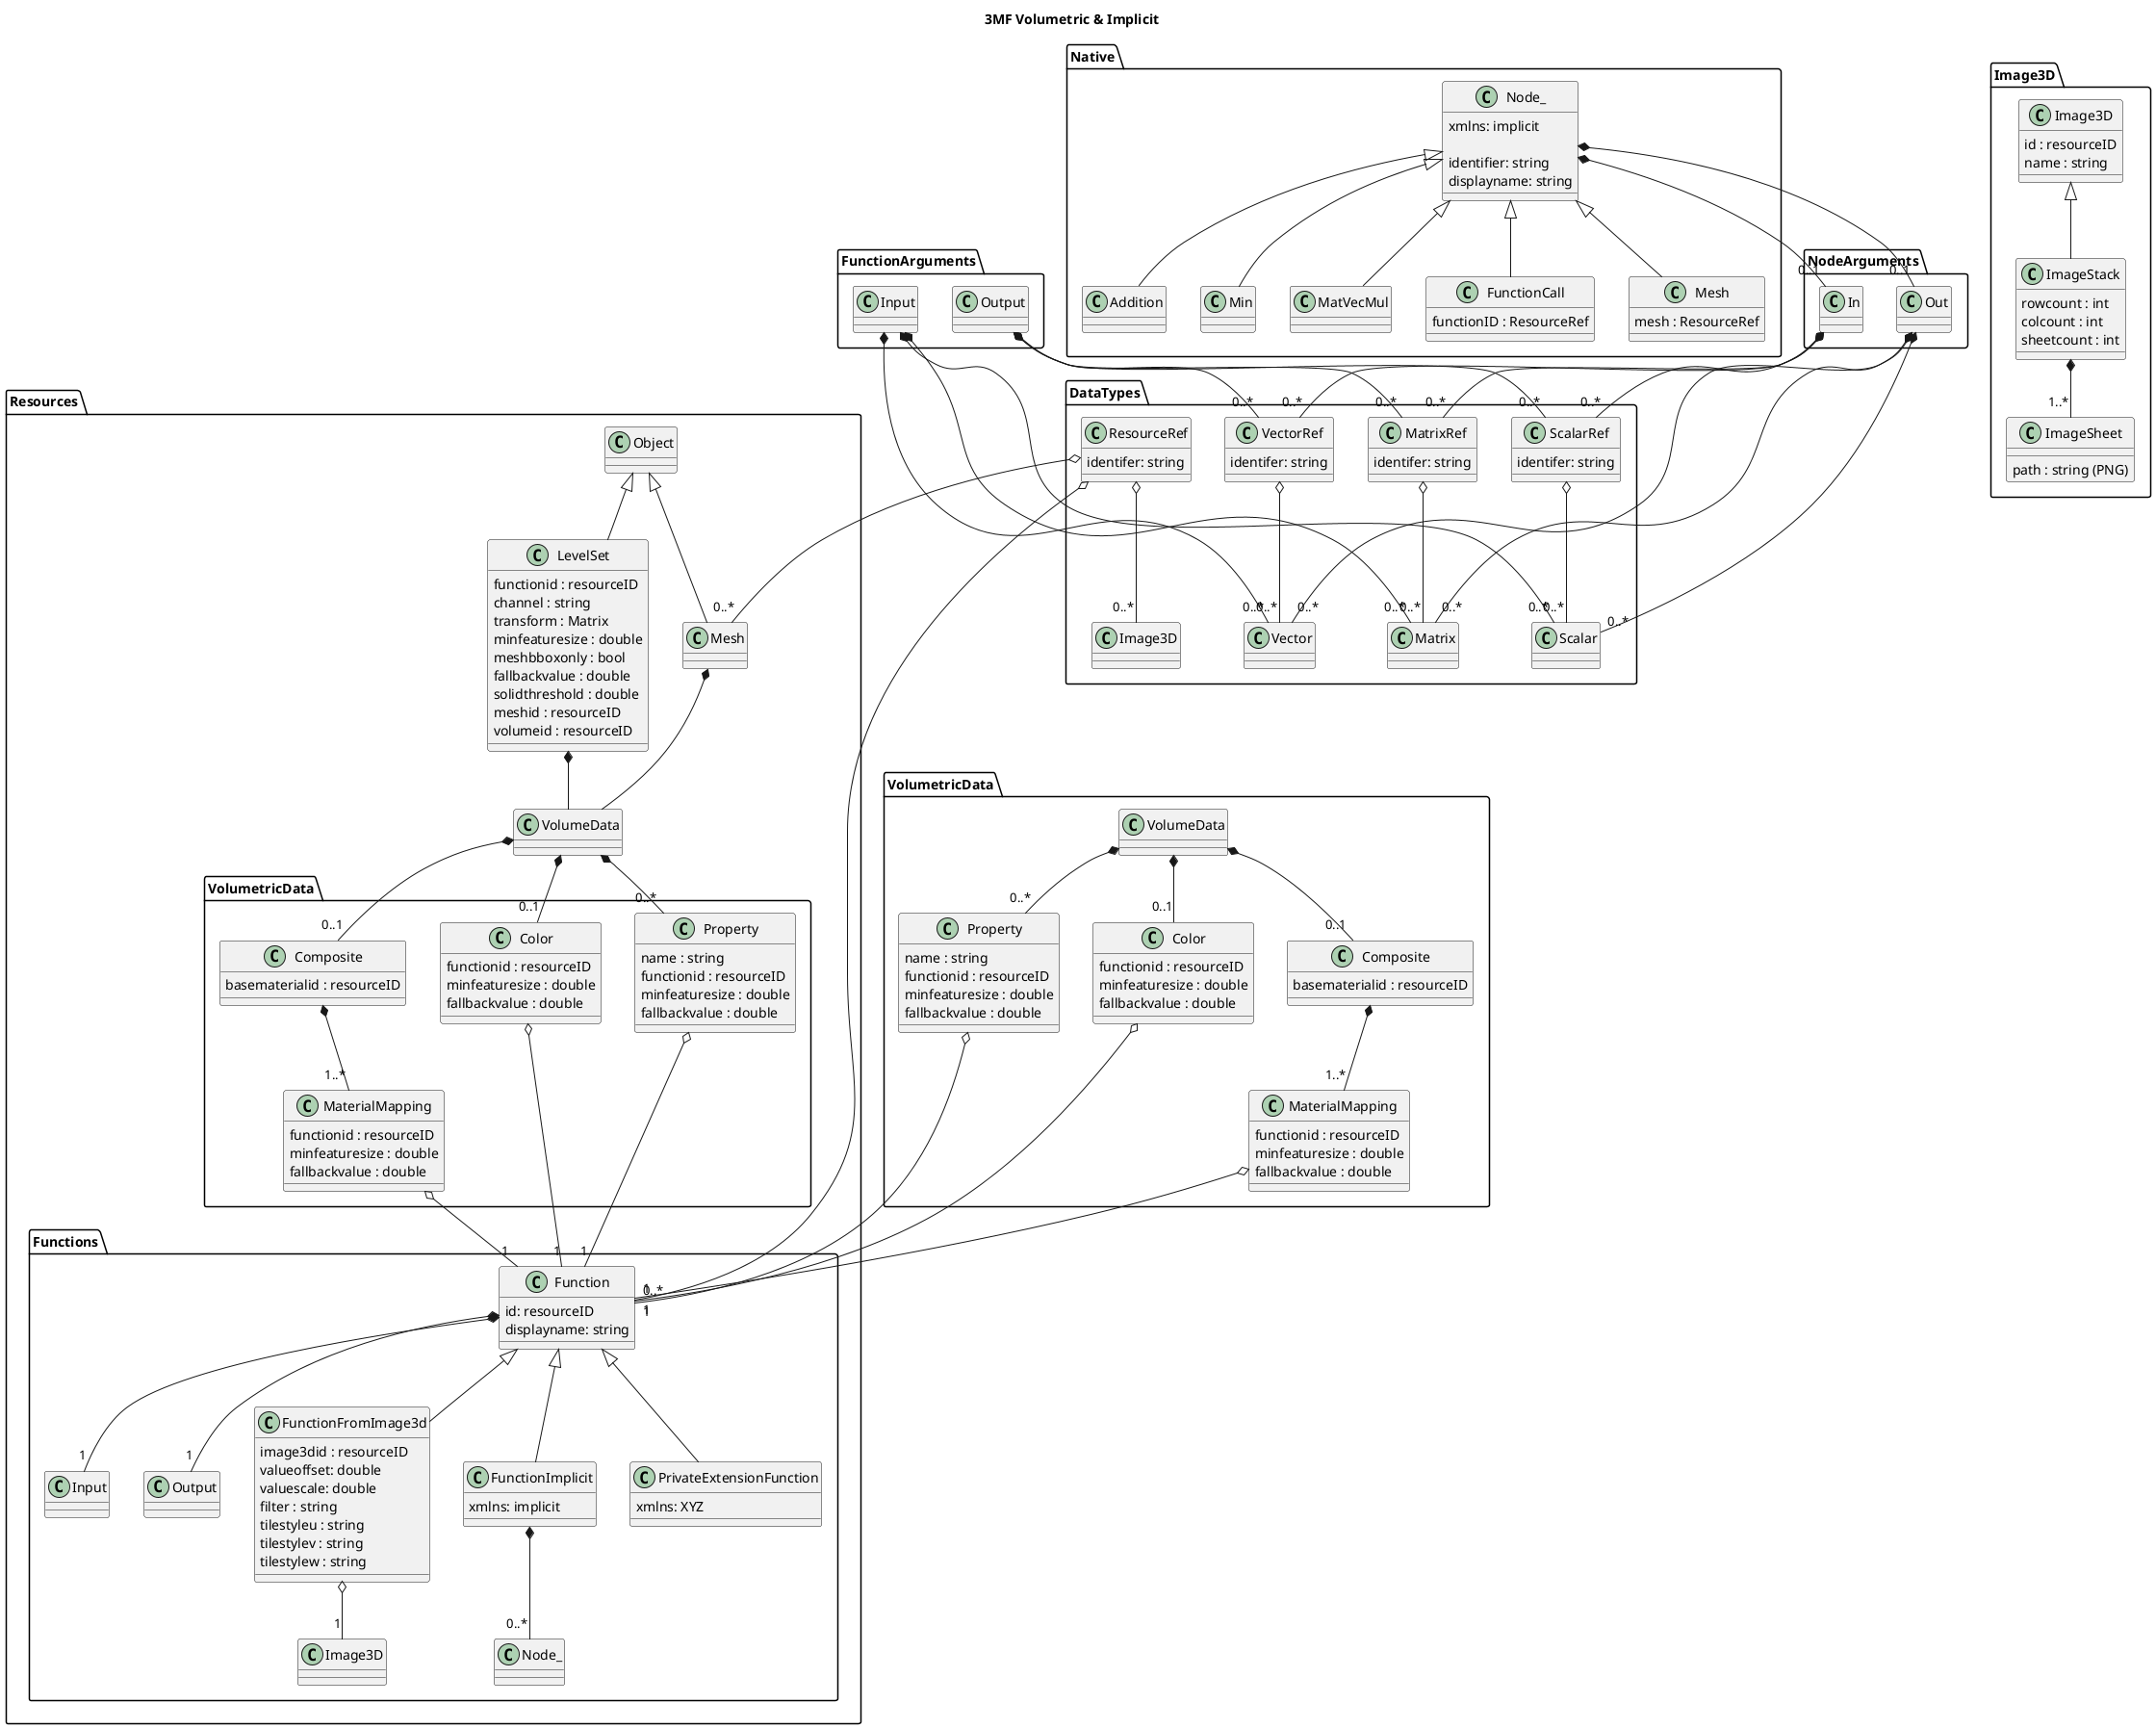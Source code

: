 @startuml name
title 3MF Volumetric & Implicit
'left to right direction
top to bottom direction

package Resources
{
    Class Object
    Class Mesh extends Object

    Class LevelSet extends Object
    {
        functionid : resourceID
        channel : string
        transform : Matrix
        minfeaturesize : double
        meshbboxonly : bool
        fallbackvalue : double
        solidthreshold : double
        meshid : resourceID
        volumeid : resourceID
    }
    Class VolumeData
    Mesh *-- VolumeData
    LevelSet *-- VolumeData

    package Functions
    {
        Class Function
        {
            id: resourceID
            displayname: string
        }

        Function *-- "1" Input
        Function *-- "1" Output

        Class FunctionFromImage3d extends Function
        {
            image3did : resourceID
            valueoffset: double
            valuescale: double
            filter : string
            tilestyleu : string
            tilestylev : string
            tilestylew : string
        }
        FunctionFromImage3d o-- "1" Image3D

        Class FunctionImplicit extends Function
        {
            xmlns: implicit
        }
        FunctionImplicit *-- "0..*" Node_

        Class PrivateExtensionFunction extends Function
        {
            xmlns: XYZ
        }
    }
    package VolumetricData
    {
        Class Color
        {
            functionid : resourceID
            minfeaturesize : double
            fallbackvalue : double
        }

        Class Property
        {
            name : string
            functionid : resourceID
            minfeaturesize : double
            fallbackvalue : double
        }

        Class Composite
        {
            basematerialid : resourceID
        }

        Class MaterialMapping
        {
            functionid : resourceID
            minfeaturesize : double
            fallbackvalue : double
        }

        VolumeData *-- "0..1" Color
        VolumeData *-- "0..*" Property
        VolumeData *-- "0..1" Composite
        Composite *-- "1..*" MaterialMapping

        Color o-- "1" Function
        Property o-- "1" Function
        MaterialMapping o-- "1" Function
    }

}



package Image3D
{
    Class Image3D
    {
        id : resourceID
        name : string
    }

    Class ImageStack extends Image3D
    {
        rowcount : int
        colcount : int
        sheetcount : int
    }

    Class ImageSheet
    {
        path : string (PNG)
    }

    ImageStack *-- "1..*" ImageSheet
}

package DataTypes
{
    Class ScalarRef
    {
        identifer: string
    }

    Class VectorRef
    {
        identifer: string
    }

    Class MatrixRef
    {
        identifer: string
    }

    Class ResourceRef
    {
        identifer: string
    }

    class Scalar{}
    class Vector{}
    class Matrix{}

    ScalarRef o-- "0..*" Scalar
    VectorRef o-- "0..*" Vector
    MatrixRef o-- "0..*" Matrix
    ResourceRef o-- "0..*" Mesh
    ResourceRef o-- "0..*" Image3D
    ResourceRef o-- "0..*" Function
}

package FunctionArguments
{
    Class Input
    {

    }
    Class Output
    {

    }
    Input *-- "0..*" Scalar
    Input *-- "0..*" Vector
    Input *-- "0..*" Matrix
    Output *-- "0..*" ScalarRef
    Output *-- "0..*" VectorRef
    Output *-- "0..*" MatrixRef
}

package NodeArguments
{
    Class In
    {

    }
    Class Out
    {

    }
    Out *-- "0..*" Scalar
    Out *-- "0..*" Vector
    Out *-- "0..*" Matrix
    In *-- "0..*" ScalarRef
    In *-- "0..*" VectorRef
    In *-- "0..*" MatrixRef
}



package Native
{
    Class Node_
    {
        xmlns: implicit

        identifier: string
        displayname: string
    }

    Class Addition extends Node_
    {
    }

    Class Min extends Node_
    {
    }

    Class MatVecMul extends Node_
    {
    }

    Class FunctionCall extends Node_
    {
        functionID : ResourceRef
    }

    Class Mesh extends Node_
    {
        mesh : ResourceRef
    }

    Node_ *-- "0..1" In
    Node_ *-- "0..1" Out
}

package VolumetricData
{
    Class VolumeData

    Class Color
    {
        functionid : resourceID
        minfeaturesize : double
        fallbackvalue : double
    }

    Class Property
    {
        name : string
        functionid : resourceID
        minfeaturesize : double
        fallbackvalue : double
    }

    Class Composite
    {
        basematerialid : resourceID
    }

    Class MaterialMapping
    {
        functionid : resourceID
        minfeaturesize : double
        fallbackvalue : double
    }

    VolumeData *-- "0..1" Color
    VolumeData *-- "0..*" Property
    VolumeData *-- "0..1" Composite
    Composite *-- "1..*" MaterialMapping

    Color o-- "1" Function
    Property o-- "1" Function
    MaterialMapping o-- "1" Function
}
@enduml